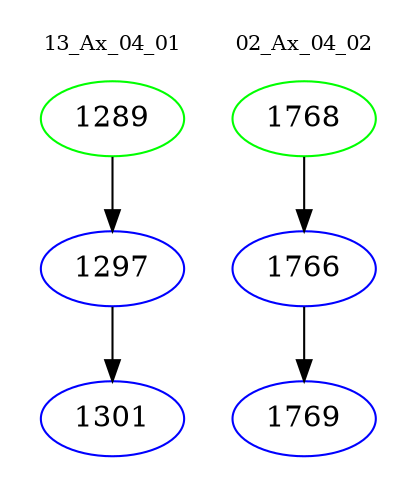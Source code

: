 digraph{
subgraph cluster_0 {
color = white
label = "13_Ax_04_01";
fontsize=10;
T0_1289 [label="1289", color="green"]
T0_1289 -> T0_1297 [color="black"]
T0_1297 [label="1297", color="blue"]
T0_1297 -> T0_1301 [color="black"]
T0_1301 [label="1301", color="blue"]
}
subgraph cluster_1 {
color = white
label = "02_Ax_04_02";
fontsize=10;
T1_1768 [label="1768", color="green"]
T1_1768 -> T1_1766 [color="black"]
T1_1766 [label="1766", color="blue"]
T1_1766 -> T1_1769 [color="black"]
T1_1769 [label="1769", color="blue"]
}
}
